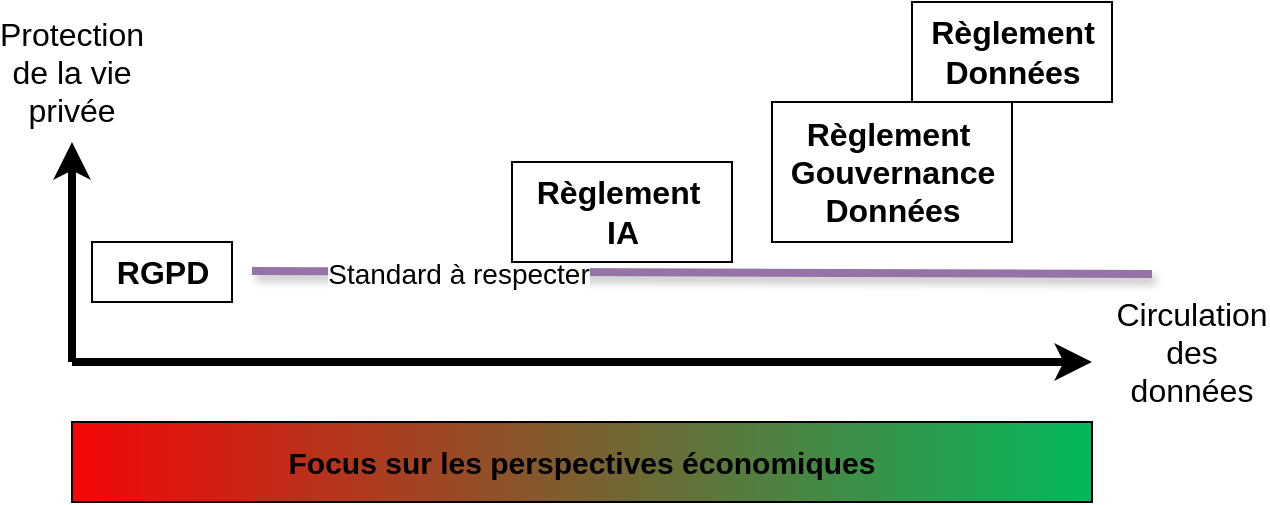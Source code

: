 <mxfile version="24.7.6">
  <diagram name="Page-1" id="dCJ2klqYW2XMoEyI3Qbc">
    <mxGraphModel dx="927" dy="580" grid="1" gridSize="10" guides="1" tooltips="1" connect="1" arrows="1" fold="1" page="1" pageScale="1" pageWidth="827" pageHeight="1169" math="0" shadow="0">
      <root>
        <mxCell id="0" />
        <mxCell id="1" parent="0" />
        <mxCell id="F_0H_4BJYs4ZDbMHEmpx-1" value="" style="edgeStyle=none;orthogonalLoop=1;jettySize=auto;html=1;rounded=0;strokeWidth=4;" edge="1" parent="1">
          <mxGeometry width="80" relative="1" as="geometry">
            <mxPoint x="120" y="400" as="sourcePoint" />
            <mxPoint x="120" y="290" as="targetPoint" />
            <Array as="points" />
          </mxGeometry>
        </mxCell>
        <mxCell id="F_0H_4BJYs4ZDbMHEmpx-2" value="" style="edgeStyle=none;orthogonalLoop=1;jettySize=auto;html=1;rounded=0;strokeWidth=4;" edge="1" parent="1">
          <mxGeometry width="80" relative="1" as="geometry">
            <mxPoint x="120" y="400" as="sourcePoint" />
            <mxPoint x="630" y="400" as="targetPoint" />
            <Array as="points" />
          </mxGeometry>
        </mxCell>
        <mxCell id="F_0H_4BJYs4ZDbMHEmpx-3" value="Protection de la vie privée" style="text;strokeColor=none;align=center;fillColor=none;html=1;verticalAlign=middle;whiteSpace=wrap;rounded=0;fontSize=16;" vertex="1" parent="1">
          <mxGeometry x="90" y="240" width="60" height="30" as="geometry" />
        </mxCell>
        <mxCell id="F_0H_4BJYs4ZDbMHEmpx-4" value="Circulation des données" style="text;strokeColor=none;align=center;fillColor=none;html=1;verticalAlign=middle;whiteSpace=wrap;rounded=0;fontSize=16;" vertex="1" parent="1">
          <mxGeometry x="650" y="380" width="60" height="30" as="geometry" />
        </mxCell>
        <mxCell id="F_0H_4BJYs4ZDbMHEmpx-6" value="RGPD" style="text;html=1;align=center;verticalAlign=middle;resizable=0;points=[];autosize=1;strokeColor=default;fillColor=none;fontSize=16;fontStyle=1" vertex="1" parent="1">
          <mxGeometry x="130" y="340" width="70" height="30" as="geometry" />
        </mxCell>
        <mxCell id="F_0H_4BJYs4ZDbMHEmpx-7" value="" style="edgeStyle=none;orthogonalLoop=1;jettySize=auto;html=1;rounded=0;strokeWidth=4;shadow=1;fillColor=#e1d5e7;strokeColor=#9673a6;exitX=1;exitY=0.3;exitDx=0;exitDy=0;exitPerimeter=0;endArrow=none;endFill=0;" edge="1" parent="1">
          <mxGeometry width="80" relative="1" as="geometry">
            <mxPoint x="210" y="354.5" as="sourcePoint" />
            <mxPoint x="660" y="356" as="targetPoint" />
            <Array as="points" />
          </mxGeometry>
        </mxCell>
        <mxCell id="F_0H_4BJYs4ZDbMHEmpx-12" value="Standard à respecter" style="edgeLabel;html=1;align=center;verticalAlign=middle;resizable=0;points=[];fontSize=14;" vertex="1" connectable="0" parent="F_0H_4BJYs4ZDbMHEmpx-7">
          <mxGeometry x="-0.543" y="-1" relative="1" as="geometry">
            <mxPoint as="offset" />
          </mxGeometry>
        </mxCell>
        <mxCell id="F_0H_4BJYs4ZDbMHEmpx-9" value="Règlement&amp;nbsp;&lt;br&gt;IA" style="text;html=1;align=center;verticalAlign=middle;resizable=0;points=[];autosize=1;strokeColor=default;fillColor=none;fontSize=16;fontStyle=1" vertex="1" parent="1">
          <mxGeometry x="340" y="300" width="110" height="50" as="geometry" />
        </mxCell>
        <mxCell id="F_0H_4BJYs4ZDbMHEmpx-10" value="Règlement&amp;nbsp;&lt;br&gt;Gouvernance &lt;br&gt;Données" style="text;html=1;align=center;verticalAlign=middle;resizable=0;points=[];autosize=1;strokeColor=default;fillColor=none;fontSize=16;fontStyle=1" vertex="1" parent="1">
          <mxGeometry x="470" y="270" width="120" height="70" as="geometry" />
        </mxCell>
        <mxCell id="F_0H_4BJYs4ZDbMHEmpx-11" value="Règlement &lt;br&gt;Données" style="text;html=1;align=center;verticalAlign=middle;resizable=0;points=[];autosize=1;strokeColor=default;fillColor=none;fontSize=16;fontStyle=1" vertex="1" parent="1">
          <mxGeometry x="540" y="220" width="100" height="50" as="geometry" />
        </mxCell>
        <mxCell id="F_0H_4BJYs4ZDbMHEmpx-14" value="&lt;b&gt;Focus sur les perspectives économiques&lt;/b&gt;" style="rounded=0;whiteSpace=wrap;html=1;fontSize=15;gradientColor=#04b95b;gradientDirection=east;fillColor=#f40606;" vertex="1" parent="1">
          <mxGeometry x="120" y="430" width="510" height="40" as="geometry" />
        </mxCell>
      </root>
    </mxGraphModel>
  </diagram>
</mxfile>
